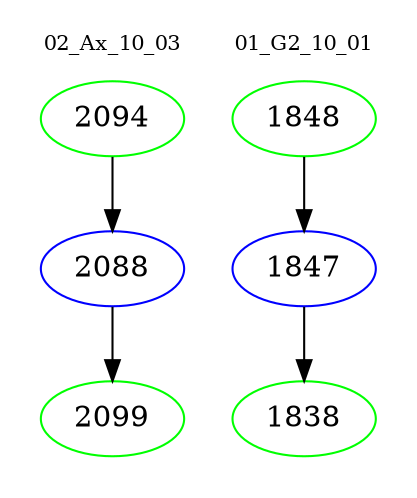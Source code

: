 digraph{
subgraph cluster_0 {
color = white
label = "02_Ax_10_03";
fontsize=10;
T0_2094 [label="2094", color="green"]
T0_2094 -> T0_2088 [color="black"]
T0_2088 [label="2088", color="blue"]
T0_2088 -> T0_2099 [color="black"]
T0_2099 [label="2099", color="green"]
}
subgraph cluster_1 {
color = white
label = "01_G2_10_01";
fontsize=10;
T1_1848 [label="1848", color="green"]
T1_1848 -> T1_1847 [color="black"]
T1_1847 [label="1847", color="blue"]
T1_1847 -> T1_1838 [color="black"]
T1_1838 [label="1838", color="green"]
}
}
